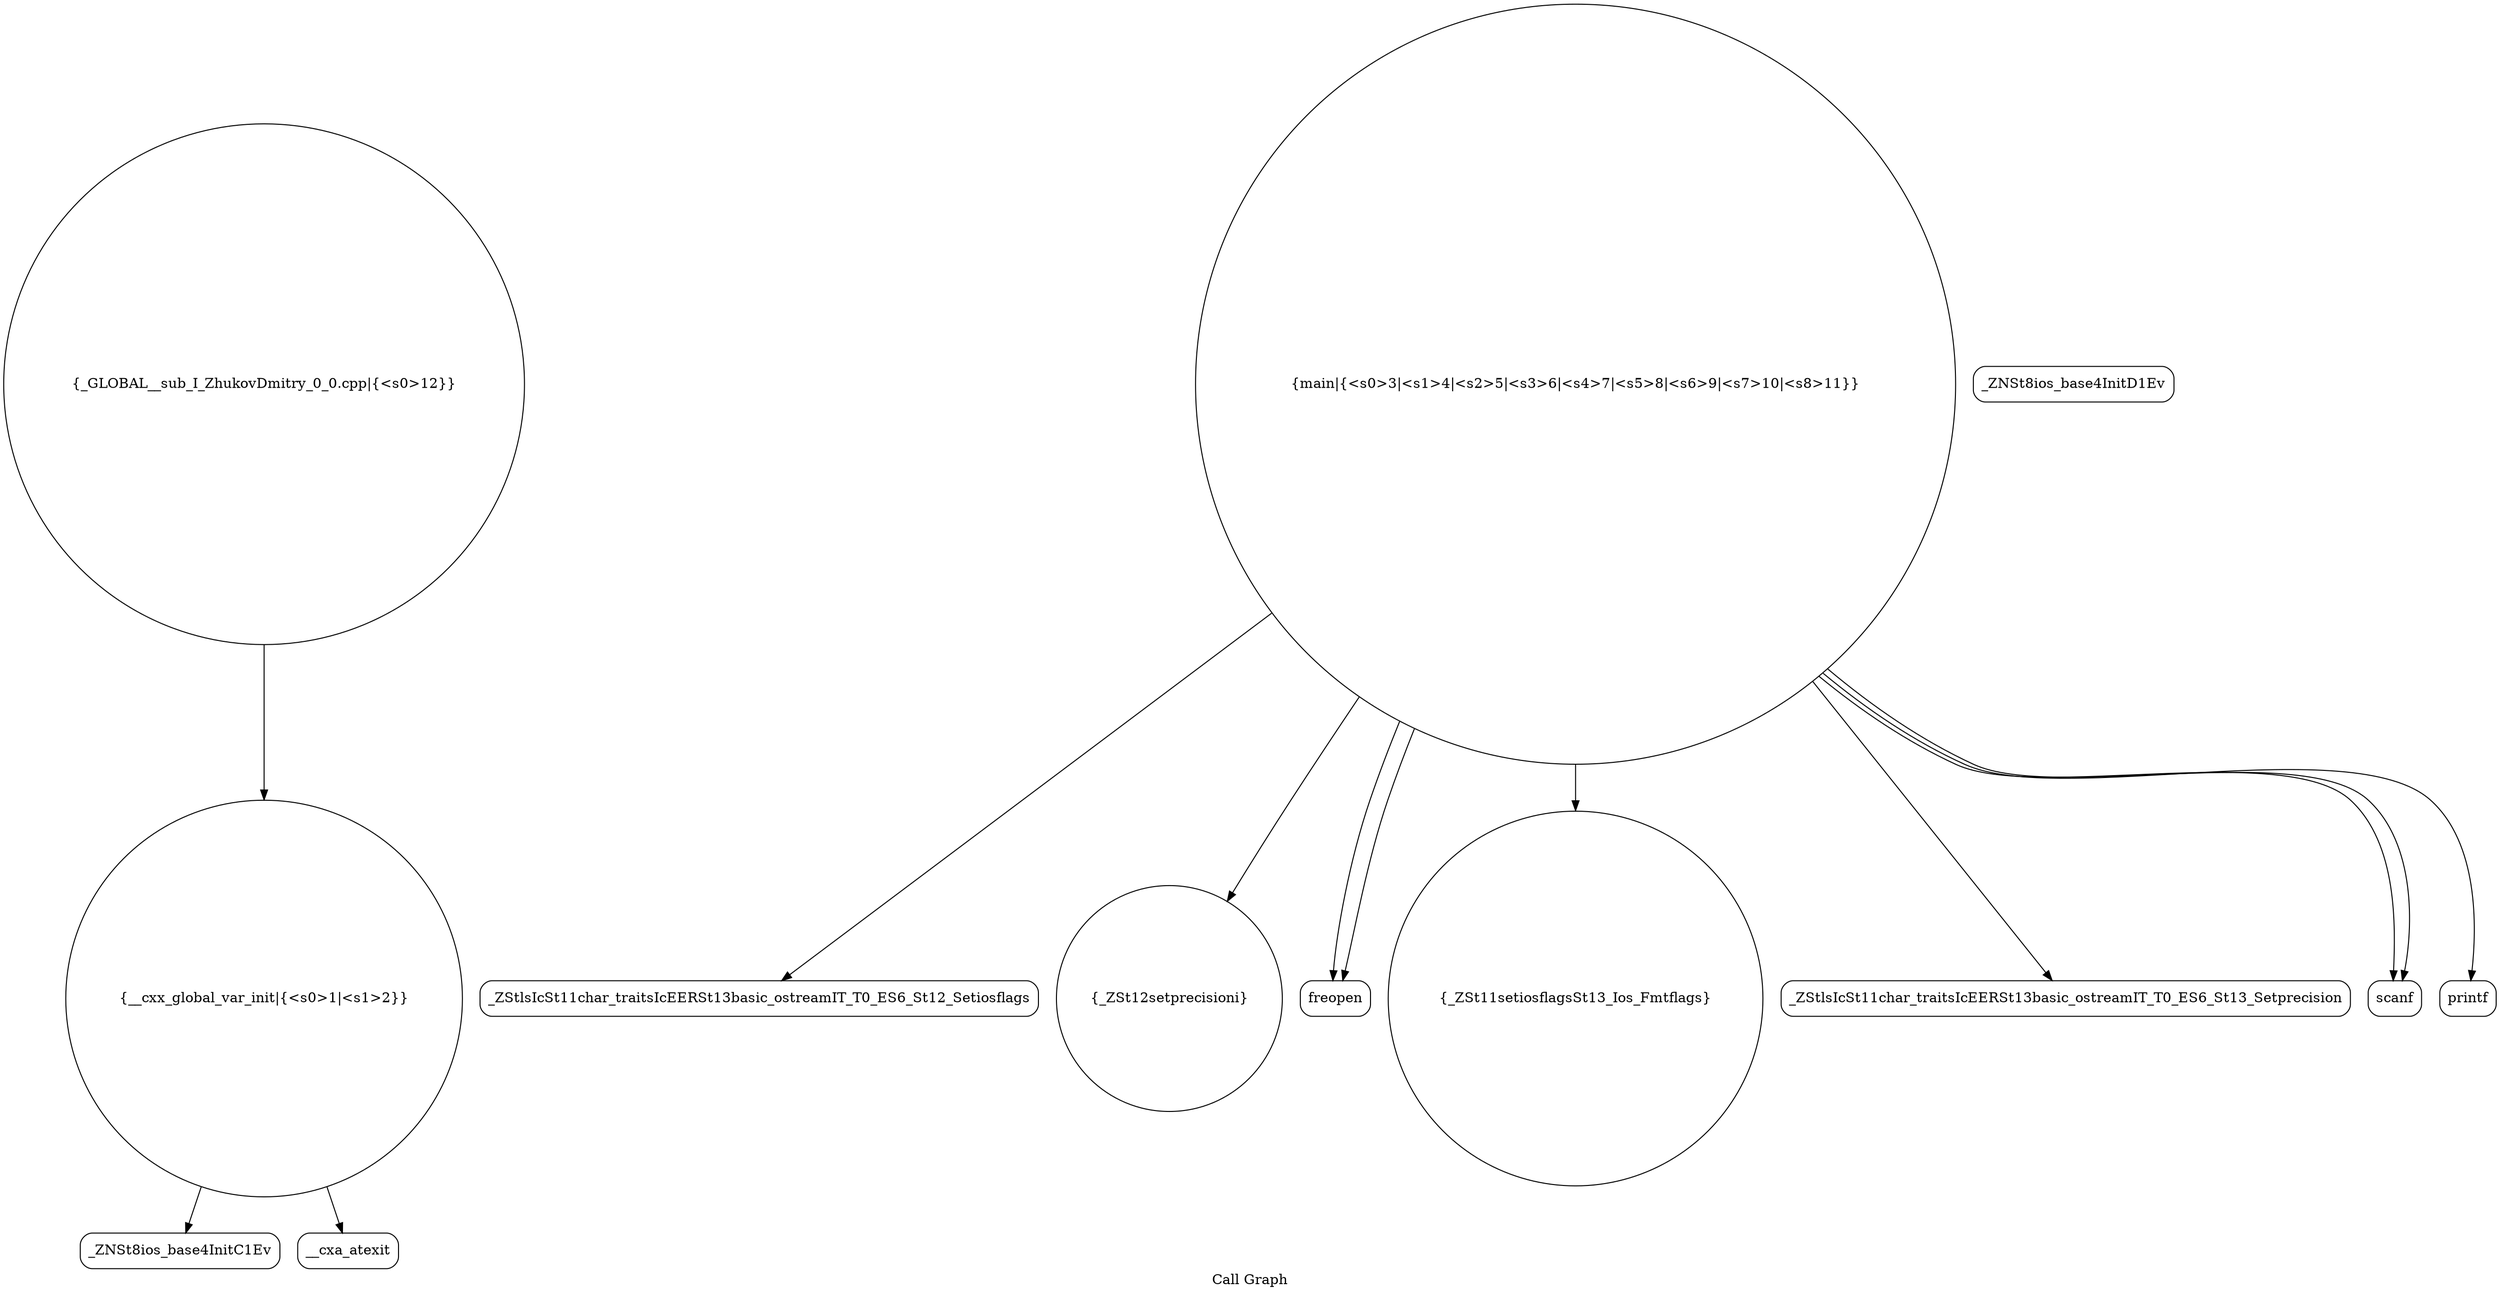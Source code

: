 digraph "Call Graph" {
	label="Call Graph";

	Node0x5644fc9ba0a0 [shape=record,shape=circle,label="{__cxx_global_var_init|{<s0>1|<s1>2}}"];
	Node0x5644fc9ba0a0:s0 -> Node0x5644fc9ba530[color=black];
	Node0x5644fc9ba0a0:s1 -> Node0x5644fc9ba630[color=black];
	Node0x5644fc9ba830 [shape=record,shape=Mrecord,label="{_ZStlsIcSt11char_traitsIcEERSt13basic_ostreamIT_T0_ES6_St12_Setiosflags}"];
	Node0x5644fc9ba5b0 [shape=record,shape=Mrecord,label="{_ZNSt8ios_base4InitD1Ev}"];
	Node0x5644fc9ba930 [shape=record,shape=circle,label="{_ZSt12setprecisioni}"];
	Node0x5644fc9ba6b0 [shape=record,shape=circle,label="{main|{<s0>3|<s1>4|<s2>5|<s3>6|<s4>7|<s5>8|<s6>9|<s7>10|<s8>11}}"];
	Node0x5644fc9ba6b0:s0 -> Node0x5644fc9ba730[color=black];
	Node0x5644fc9ba6b0:s1 -> Node0x5644fc9ba730[color=black];
	Node0x5644fc9ba6b0:s2 -> Node0x5644fc9ba8b0[color=black];
	Node0x5644fc9ba6b0:s3 -> Node0x5644fc9ba830[color=black];
	Node0x5644fc9ba6b0:s4 -> Node0x5644fc9ba930[color=black];
	Node0x5644fc9ba6b0:s5 -> Node0x5644fc9ba7b0[color=black];
	Node0x5644fc9ba6b0:s6 -> Node0x5644fc9ba9b0[color=black];
	Node0x5644fc9ba6b0:s7 -> Node0x5644fc9ba9b0[color=black];
	Node0x5644fc9ba6b0:s8 -> Node0x5644fc9baa30[color=black];
	Node0x5644fc9baa30 [shape=record,shape=Mrecord,label="{printf}"];
	Node0x5644fc9ba7b0 [shape=record,shape=Mrecord,label="{_ZStlsIcSt11char_traitsIcEERSt13basic_ostreamIT_T0_ES6_St13_Setprecision}"];
	Node0x5644fc9ba530 [shape=record,shape=Mrecord,label="{_ZNSt8ios_base4InitC1Ev}"];
	Node0x5644fc9ba8b0 [shape=record,shape=circle,label="{_ZSt11setiosflagsSt13_Ios_Fmtflags}"];
	Node0x5644fc9ba630 [shape=record,shape=Mrecord,label="{__cxa_atexit}"];
	Node0x5644fc9ba9b0 [shape=record,shape=Mrecord,label="{scanf}"];
	Node0x5644fc9ba730 [shape=record,shape=Mrecord,label="{freopen}"];
	Node0x5644fc9baab0 [shape=record,shape=circle,label="{_GLOBAL__sub_I_ZhukovDmitry_0_0.cpp|{<s0>12}}"];
	Node0x5644fc9baab0:s0 -> Node0x5644fc9ba0a0[color=black];
}
